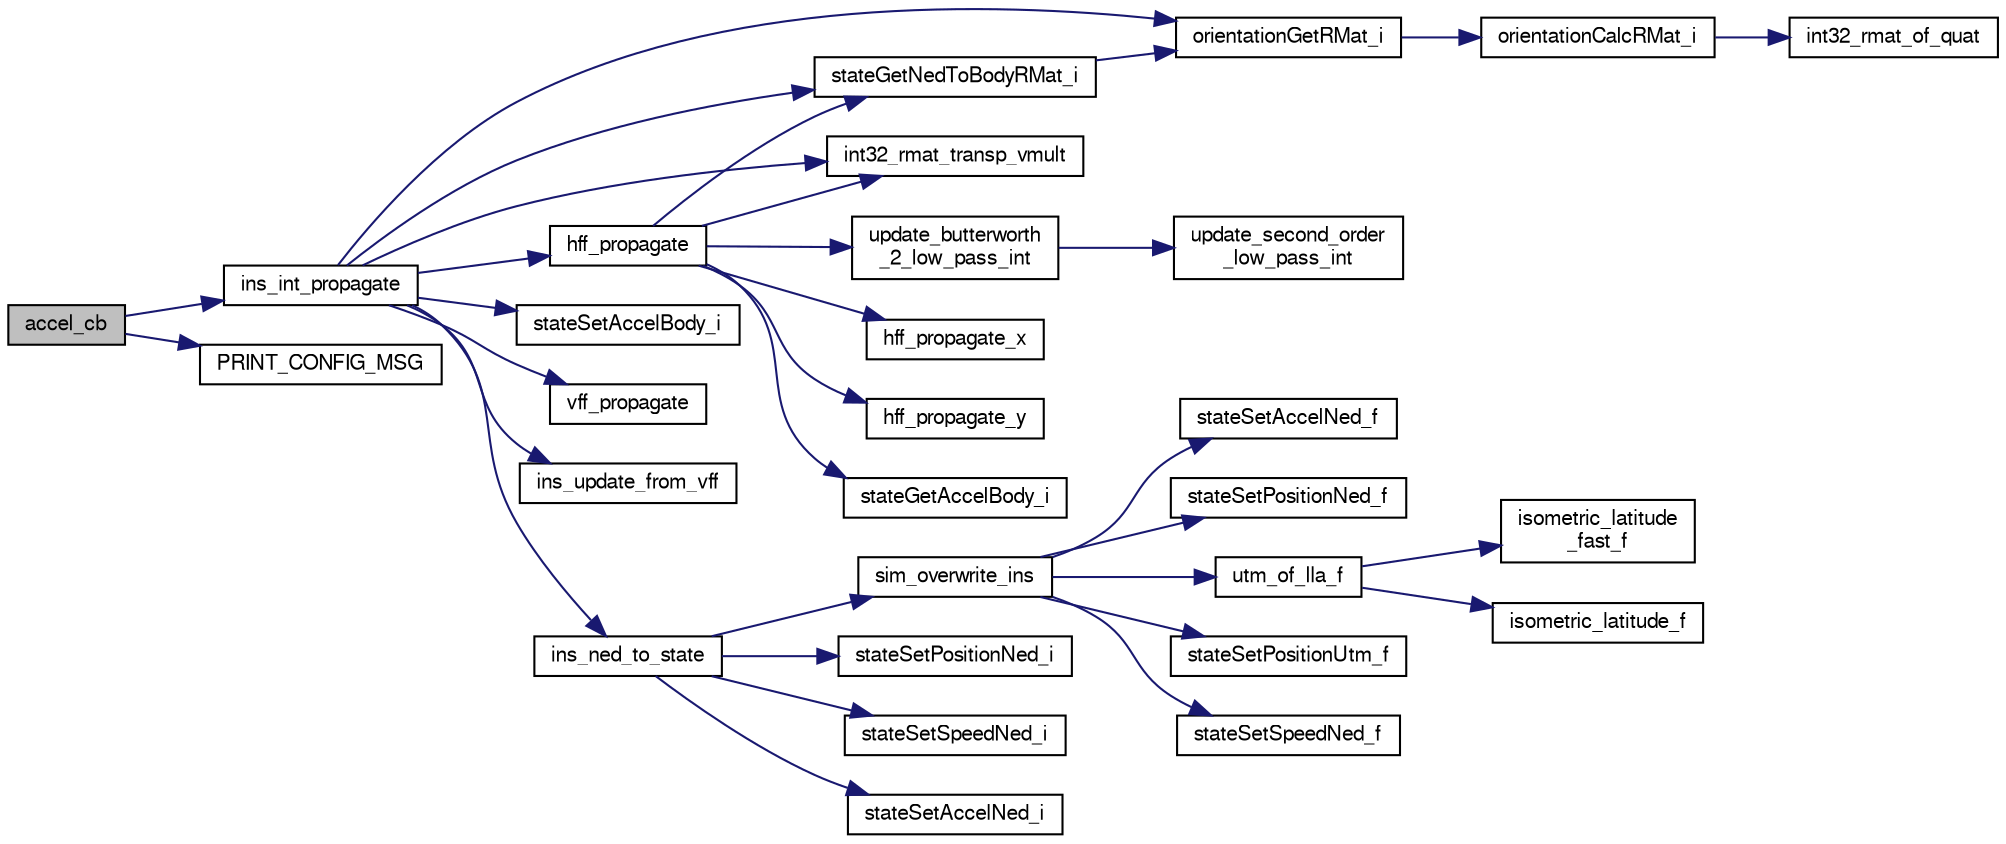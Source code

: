 digraph "accel_cb"
{
  edge [fontname="FreeSans",fontsize="10",labelfontname="FreeSans",labelfontsize="10"];
  node [fontname="FreeSans",fontsize="10",shape=record];
  rankdir="LR";
  Node1 [label="accel_cb",height=0.2,width=0.4,color="black", fillcolor="grey75", style="filled", fontcolor="black"];
  Node1 -> Node2 [color="midnightblue",fontsize="10",style="solid",fontname="FreeSans"];
  Node2 [label="ins_int_propagate",height=0.2,width=0.4,color="black", fillcolor="white", style="filled",URL="$ins__int_8c.html#a51c0c3198d953f37ad8340875e9f0c29"];
  Node2 -> Node3 [color="midnightblue",fontsize="10",style="solid",fontname="FreeSans"];
  Node3 [label="orientationGetRMat_i",height=0.2,width=0.4,color="black", fillcolor="white", style="filled",URL="$group__math__orientation__representation.html#ga4d3e785c7decf12ad0331c6ec207ded7",tooltip="Get vehicle body attitude rotation matrix (int). "];
  Node3 -> Node4 [color="midnightblue",fontsize="10",style="solid",fontname="FreeSans"];
  Node4 [label="orientationCalcRMat_i",height=0.2,width=0.4,color="black", fillcolor="white", style="filled",URL="$group__math__orientation__representation.html#ga8d3a2d675e2693d1780d587cd392d96a"];
  Node4 -> Node5 [color="midnightblue",fontsize="10",style="solid",fontname="FreeSans"];
  Node5 [label="int32_rmat_of_quat",height=0.2,width=0.4,color="black", fillcolor="white", style="filled",URL="$group__math__algebra__int.html#ga3cee8bb86ebb6befea5e2b4a97b3326f",tooltip="Convert unit quaternion to rotation matrix. "];
  Node2 -> Node6 [color="midnightblue",fontsize="10",style="solid",fontname="FreeSans"];
  Node6 [label="int32_rmat_transp_vmult",height=0.2,width=0.4,color="black", fillcolor="white", style="filled",URL="$group__math__algebra__int.html#gac992f3c60c036759941405f6e754b55b",tooltip="rotate 3D vector by transposed rotation matrix. "];
  Node2 -> Node7 [color="midnightblue",fontsize="10",style="solid",fontname="FreeSans"];
  Node7 [label="stateSetAccelBody_i",height=0.2,width=0.4,color="black", fillcolor="white", style="filled",URL="$group__state__velocity.html#ga20df8dd6eb07f3e70051e3b9809b1e60",tooltip="Set acceleration in Body coordinates (int). "];
  Node2 -> Node8 [color="midnightblue",fontsize="10",style="solid",fontname="FreeSans"];
  Node8 [label="stateGetNedToBodyRMat_i",height=0.2,width=0.4,color="black", fillcolor="white", style="filled",URL="$group__state__attitude.html#ga7c541b9b2e6231ac9a11a9e21562a5b3",tooltip="Get vehicle body attitude rotation matrix (int). "];
  Node8 -> Node3 [color="midnightblue",fontsize="10",style="solid",fontname="FreeSans"];
  Node2 -> Node9 [color="midnightblue",fontsize="10",style="solid",fontname="FreeSans"];
  Node9 [label="vff_propagate",height=0.2,width=0.4,color="black", fillcolor="white", style="filled",URL="$vf__extended__float_8c.html#aa41dcb159a3384aadce98d6f89e82eca",tooltip="Propagate the filter in time. "];
  Node2 -> Node10 [color="midnightblue",fontsize="10",style="solid",fontname="FreeSans"];
  Node10 [label="ins_update_from_vff",height=0.2,width=0.4,color="black", fillcolor="white", style="filled",URL="$ins__int_8c.html#a1c58640eca6d3495200de79b4daf134c",tooltip="update ins state from vertical filter "];
  Node2 -> Node11 [color="midnightblue",fontsize="10",style="solid",fontname="FreeSans"];
  Node11 [label="hff_propagate",height=0.2,width=0.4,color="black", fillcolor="white", style="filled",URL="$hf__float_8c.html#a9bdbdd8c70af4499734f76ebffbebd69"];
  Node11 -> Node12 [color="midnightblue",fontsize="10",style="solid",fontname="FreeSans"];
  Node12 [label="hff_propagate_x",height=0.2,width=0.4,color="black", fillcolor="white", style="filled",URL="$hf__float_8c.html#a5900dc5fb826ba6c5806db1473ec7674",tooltip="Propagate the filter in time. "];
  Node11 -> Node13 [color="midnightblue",fontsize="10",style="solid",fontname="FreeSans"];
  Node13 [label="hff_propagate_y",height=0.2,width=0.4,color="black", fillcolor="white", style="filled",URL="$hf__float_8c.html#a864cdfaee047ac005988be39e270b2d5"];
  Node11 -> Node6 [color="midnightblue",fontsize="10",style="solid",fontname="FreeSans"];
  Node11 -> Node14 [color="midnightblue",fontsize="10",style="solid",fontname="FreeSans"];
  Node14 [label="stateGetAccelBody_i",height=0.2,width=0.4,color="black", fillcolor="white", style="filled",URL="$group__state__velocity.html#gaf19a04f3195dbbd90af367b1f5b9653a",tooltip="Get acceleration in Body coordinates (int). "];
  Node11 -> Node8 [color="midnightblue",fontsize="10",style="solid",fontname="FreeSans"];
  Node11 -> Node15 [color="midnightblue",fontsize="10",style="solid",fontname="FreeSans"];
  Node15 [label="update_butterworth\l_2_low_pass_int",height=0.2,width=0.4,color="black", fillcolor="white", style="filled",URL="$low__pass__filter_8h.html#a2f2143b974670872a03cc02fa29ed066",tooltip="Update second order Butterworth low pass filter state with a new value(fixed point version)..."];
  Node15 -> Node16 [color="midnightblue",fontsize="10",style="solid",fontname="FreeSans"];
  Node16 [label="update_second_order\l_low_pass_int",height=0.2,width=0.4,color="black", fillcolor="white", style="filled",URL="$low__pass__filter_8h.html#a9b7d8efe8f0511c29c27d714d8bc0f44",tooltip="Update second order low pass filter state with a new value(fixed point version). "];
  Node2 -> Node17 [color="midnightblue",fontsize="10",style="solid",fontname="FreeSans"];
  Node17 [label="ins_ned_to_state",height=0.2,width=0.4,color="black", fillcolor="white", style="filled",URL="$ins__int_8c.html#a906e42c3bdc95d6fa78d129fbf20719e",tooltip="copy position and speed to state interface "];
  Node17 -> Node18 [color="midnightblue",fontsize="10",style="solid",fontname="FreeSans"];
  Node18 [label="stateSetPositionNed_i",height=0.2,width=0.4,color="black", fillcolor="white", style="filled",URL="$group__state__position.html#ga83bd9c7ef9bfff9ff41a5d290be52438",tooltip="Set position from local NED coordinates (int). "];
  Node17 -> Node19 [color="midnightblue",fontsize="10",style="solid",fontname="FreeSans"];
  Node19 [label="stateSetSpeedNed_i",height=0.2,width=0.4,color="black", fillcolor="white", style="filled",URL="$group__state__velocity.html#gaa6cbe14043ae394f4994ac02bee85644",tooltip="Set ground speed in local NED coordinates (int). "];
  Node17 -> Node20 [color="midnightblue",fontsize="10",style="solid",fontname="FreeSans"];
  Node20 [label="stateSetAccelNed_i",height=0.2,width=0.4,color="black", fillcolor="white", style="filled",URL="$group__state__acceleration.html#ga44bccfd32b2928abef6b08c4f867c1be",tooltip="Set acceleration in NED coordinates (int). "];
  Node17 -> Node21 [color="midnightblue",fontsize="10",style="solid",fontname="FreeSans"];
  Node21 [label="sim_overwrite_ins",height=0.2,width=0.4,color="black", fillcolor="white", style="filled",URL="$nps__autopilot_8h.html#a636593c9bb6482b2a36d64bef4975310"];
  Node21 -> Node22 [color="midnightblue",fontsize="10",style="solid",fontname="FreeSans"];
  Node22 [label="stateSetPositionNed_f",height=0.2,width=0.4,color="black", fillcolor="white", style="filled",URL="$group__state__position.html#ga9ff9643cd109a27a481d5883652d0f08",tooltip="Set position from local NED coordinates (float). "];
  Node21 -> Node23 [color="midnightblue",fontsize="10",style="solid",fontname="FreeSans"];
  Node23 [label="utm_of_lla_f",height=0.2,width=0.4,color="black", fillcolor="white", style="filled",URL="$pprz__geodetic__float_8c.html#af99d4775df518f30b741b49c26eceedd"];
  Node23 -> Node24 [color="midnightblue",fontsize="10",style="solid",fontname="FreeSans"];
  Node24 [label="isometric_latitude_f",height=0.2,width=0.4,color="black", fillcolor="white", style="filled",URL="$pprz__geodetic__float_8c.html#a25c5bd31de0ea0d0caf14a0d217ad3ea"];
  Node23 -> Node25 [color="midnightblue",fontsize="10",style="solid",fontname="FreeSans"];
  Node25 [label="isometric_latitude\l_fast_f",height=0.2,width=0.4,color="black", fillcolor="white", style="filled",URL="$pprz__geodetic__float_8c.html#a21ea1b369f7d4abd984fb89c488dde24"];
  Node21 -> Node26 [color="midnightblue",fontsize="10",style="solid",fontname="FreeSans"];
  Node26 [label="stateSetPositionUtm_f",height=0.2,width=0.4,color="black", fillcolor="white", style="filled",URL="$group__state__position.html#gac6c73e42fc6b5891cb23454ad9c68c92",tooltip="Set position from UTM coordinates (float). "];
  Node21 -> Node27 [color="midnightblue",fontsize="10",style="solid",fontname="FreeSans"];
  Node27 [label="stateSetSpeedNed_f",height=0.2,width=0.4,color="black", fillcolor="white", style="filled",URL="$group__state__velocity.html#gae6549b15cd961047c89481ab2d87171f",tooltip="Set ground speed in local NED coordinates (float). "];
  Node21 -> Node28 [color="midnightblue",fontsize="10",style="solid",fontname="FreeSans"];
  Node28 [label="stateSetAccelNed_f",height=0.2,width=0.4,color="black", fillcolor="white", style="filled",URL="$group__state__acceleration.html#ga27b8f24af6ddce14389efaa5ec119967",tooltip="Set acceleration in NED coordinates (float). "];
  Node1 -> Node29 [color="midnightblue",fontsize="10",style="solid",fontname="FreeSans"];
  Node29 [label="PRINT_CONFIG_MSG",height=0.2,width=0.4,color="black", fillcolor="white", style="filled",URL="$ins__vectornav_8c.html#aa01d3425df2eb0f33ced38c9d8fa8f05"];
}
